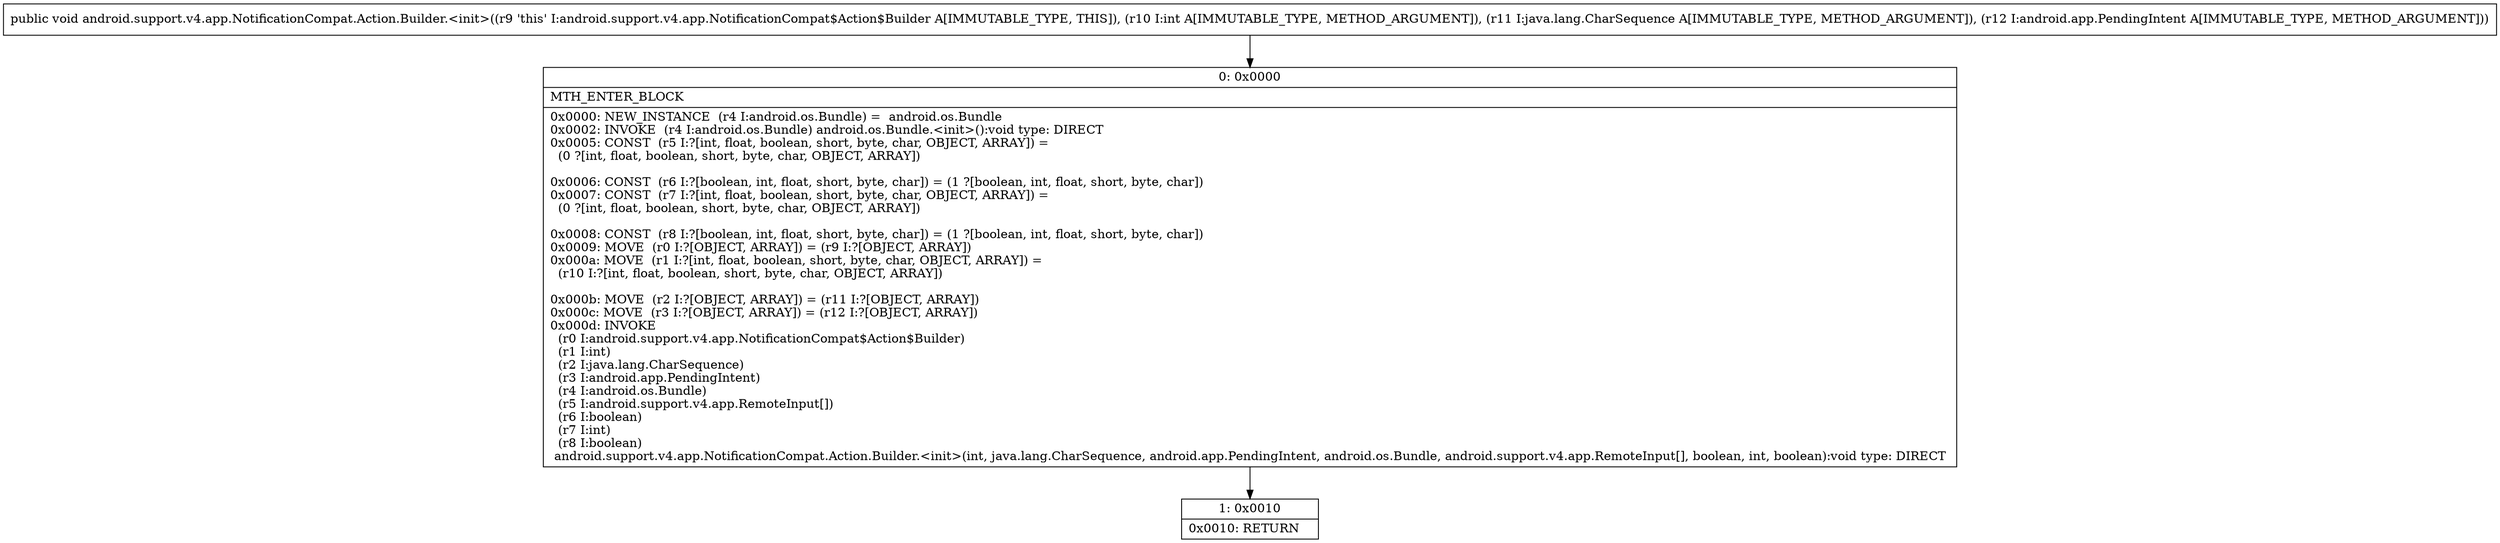 digraph "CFG forandroid.support.v4.app.NotificationCompat.Action.Builder.\<init\>(ILjava\/lang\/CharSequence;Landroid\/app\/PendingIntent;)V" {
Node_0 [shape=record,label="{0\:\ 0x0000|MTH_ENTER_BLOCK\l|0x0000: NEW_INSTANCE  (r4 I:android.os.Bundle) =  android.os.Bundle \l0x0002: INVOKE  (r4 I:android.os.Bundle) android.os.Bundle.\<init\>():void type: DIRECT \l0x0005: CONST  (r5 I:?[int, float, boolean, short, byte, char, OBJECT, ARRAY]) = \l  (0 ?[int, float, boolean, short, byte, char, OBJECT, ARRAY])\l \l0x0006: CONST  (r6 I:?[boolean, int, float, short, byte, char]) = (1 ?[boolean, int, float, short, byte, char]) \l0x0007: CONST  (r7 I:?[int, float, boolean, short, byte, char, OBJECT, ARRAY]) = \l  (0 ?[int, float, boolean, short, byte, char, OBJECT, ARRAY])\l \l0x0008: CONST  (r8 I:?[boolean, int, float, short, byte, char]) = (1 ?[boolean, int, float, short, byte, char]) \l0x0009: MOVE  (r0 I:?[OBJECT, ARRAY]) = (r9 I:?[OBJECT, ARRAY]) \l0x000a: MOVE  (r1 I:?[int, float, boolean, short, byte, char, OBJECT, ARRAY]) = \l  (r10 I:?[int, float, boolean, short, byte, char, OBJECT, ARRAY])\l \l0x000b: MOVE  (r2 I:?[OBJECT, ARRAY]) = (r11 I:?[OBJECT, ARRAY]) \l0x000c: MOVE  (r3 I:?[OBJECT, ARRAY]) = (r12 I:?[OBJECT, ARRAY]) \l0x000d: INVOKE  \l  (r0 I:android.support.v4.app.NotificationCompat$Action$Builder)\l  (r1 I:int)\l  (r2 I:java.lang.CharSequence)\l  (r3 I:android.app.PendingIntent)\l  (r4 I:android.os.Bundle)\l  (r5 I:android.support.v4.app.RemoteInput[])\l  (r6 I:boolean)\l  (r7 I:int)\l  (r8 I:boolean)\l android.support.v4.app.NotificationCompat.Action.Builder.\<init\>(int, java.lang.CharSequence, android.app.PendingIntent, android.os.Bundle, android.support.v4.app.RemoteInput[], boolean, int, boolean):void type: DIRECT \l}"];
Node_1 [shape=record,label="{1\:\ 0x0010|0x0010: RETURN   \l}"];
MethodNode[shape=record,label="{public void android.support.v4.app.NotificationCompat.Action.Builder.\<init\>((r9 'this' I:android.support.v4.app.NotificationCompat$Action$Builder A[IMMUTABLE_TYPE, THIS]), (r10 I:int A[IMMUTABLE_TYPE, METHOD_ARGUMENT]), (r11 I:java.lang.CharSequence A[IMMUTABLE_TYPE, METHOD_ARGUMENT]), (r12 I:android.app.PendingIntent A[IMMUTABLE_TYPE, METHOD_ARGUMENT])) }"];
MethodNode -> Node_0;
Node_0 -> Node_1;
}


